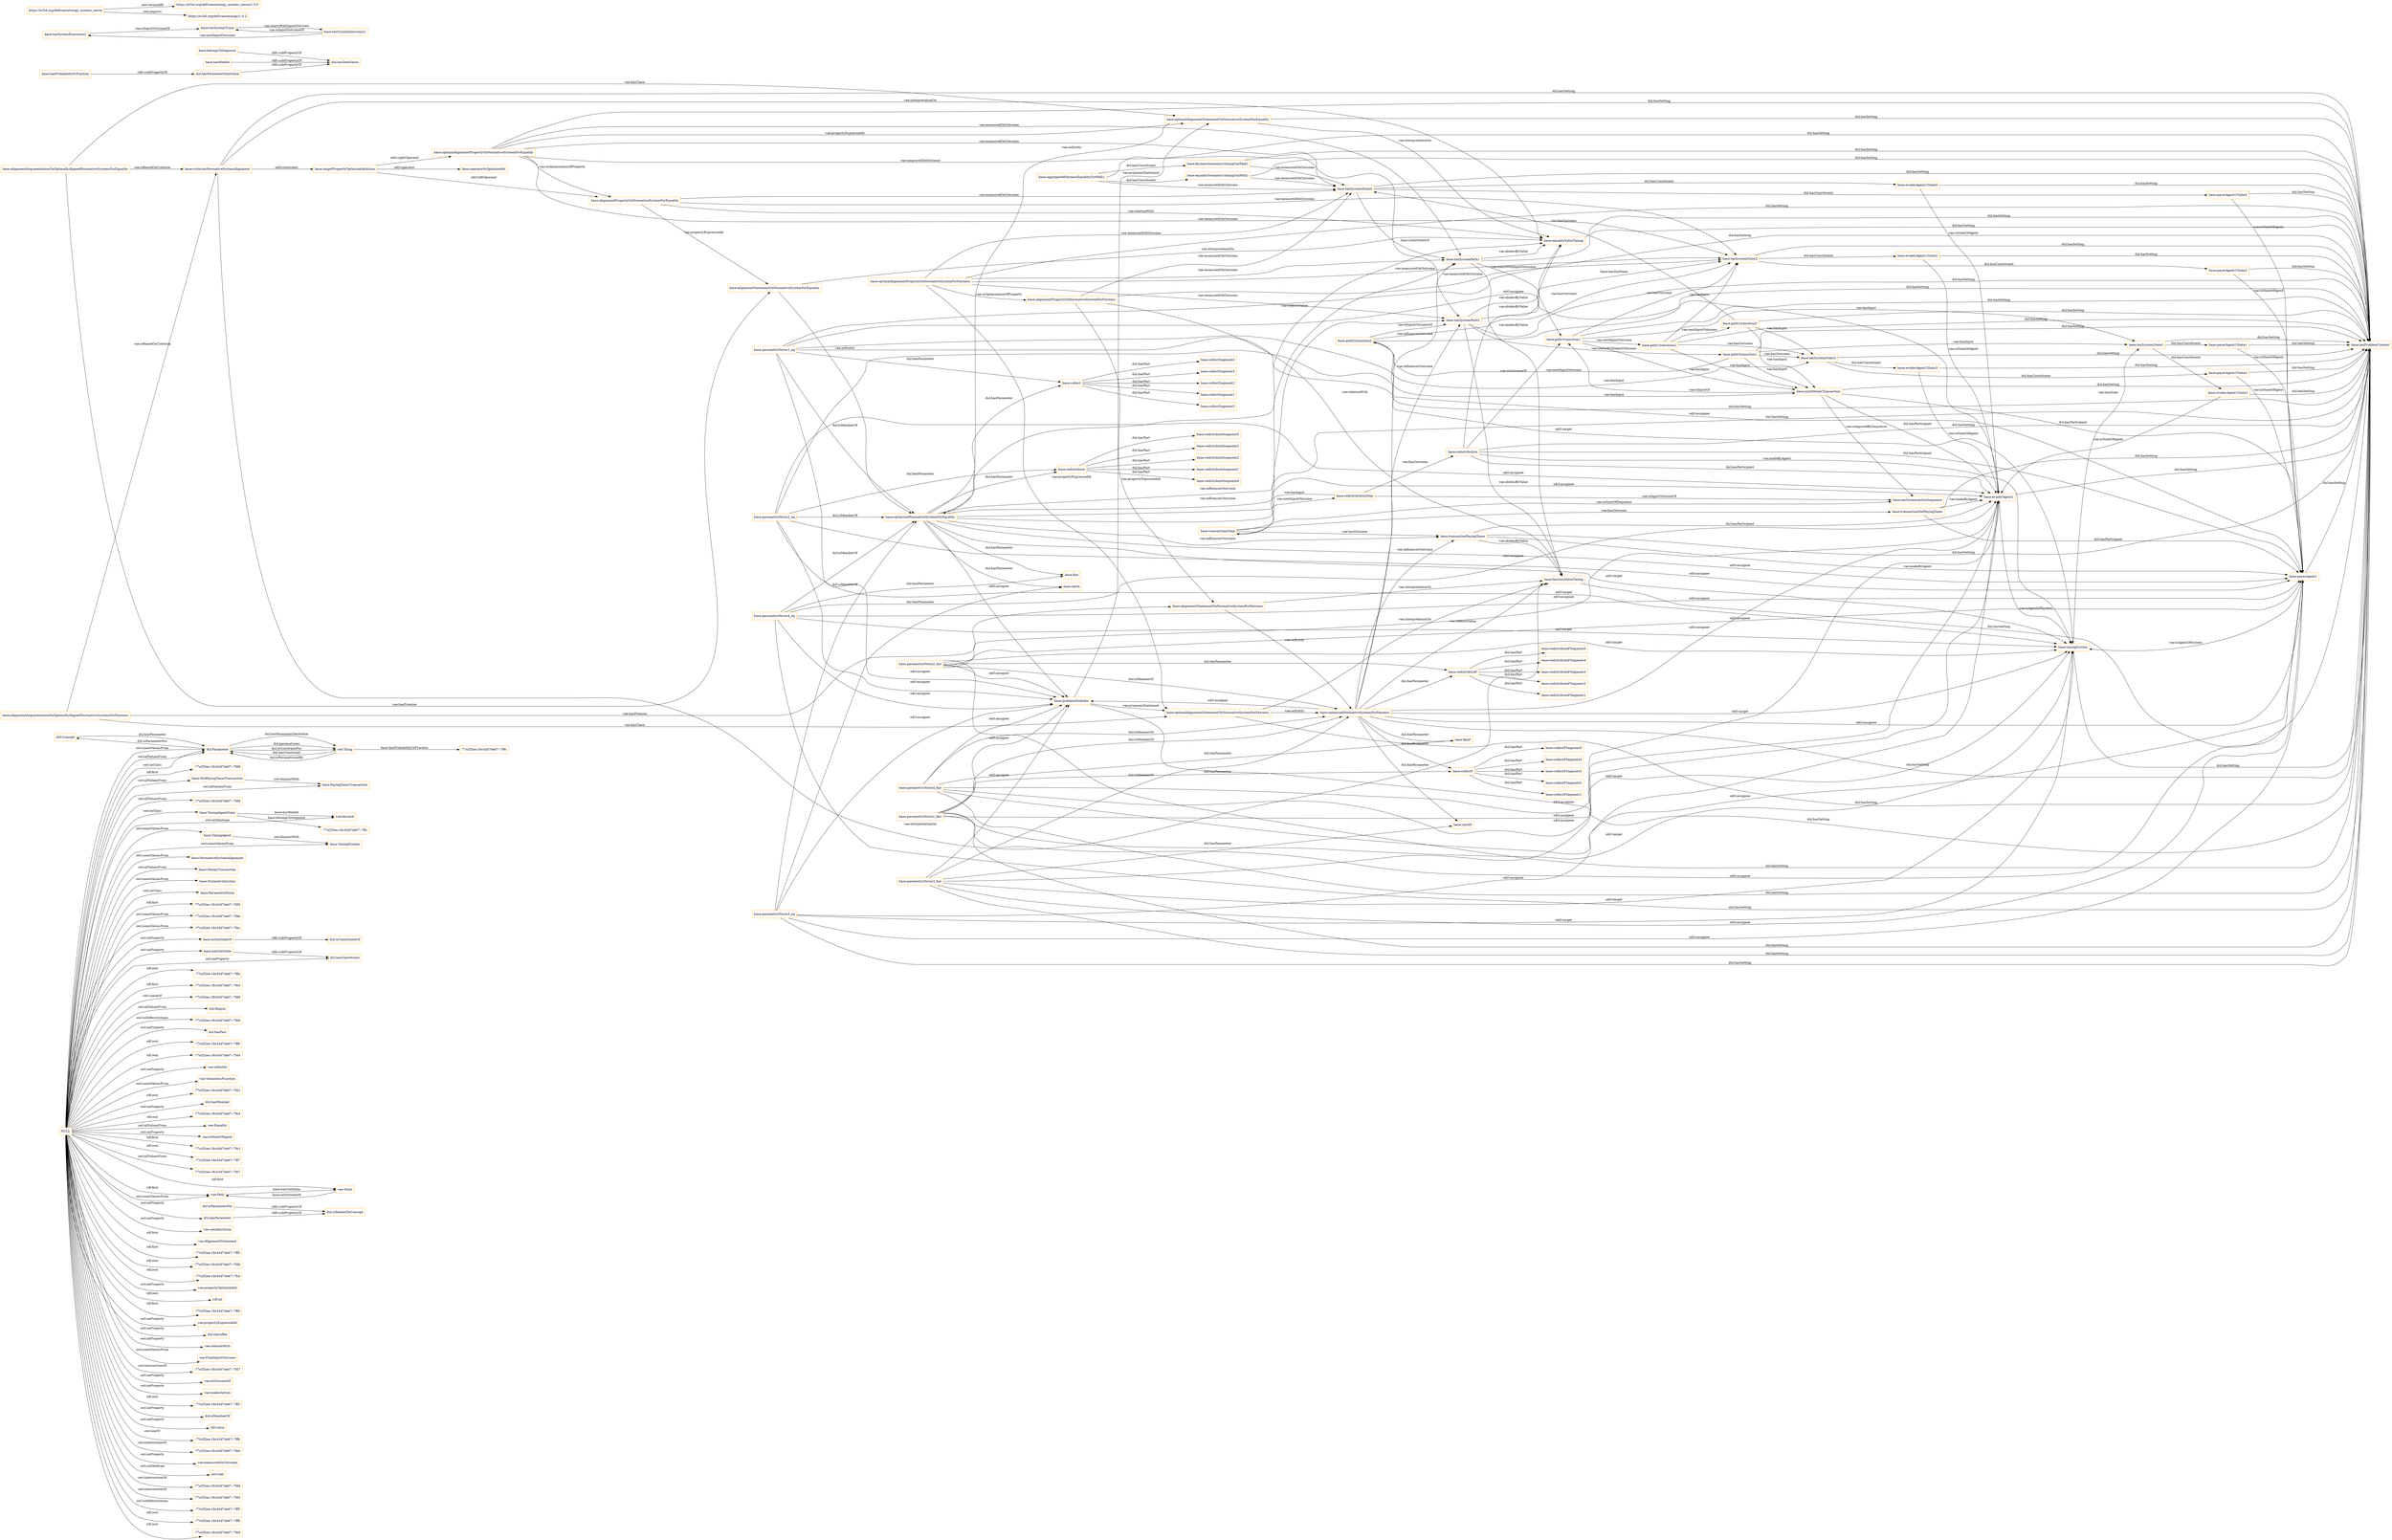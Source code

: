 digraph ar2dtool_diagram { 
rankdir=LR;
size="1501"
node [shape = rectangle, color="orange"]; "dul:Concept" "-77e2f2ee:18c43d7de67:-7fd8" "base:NotPayingTaxesTransaction" "-77e2f2ee:18c43d7de67:-7fd9" "base:TaxingAgentState" "base:TaxingAgent" "base:NormativeSystemAlignment" "base:MoneyTransaction" "dul:Parameter" "base:TaxingSystem" "base:PayingTaxesTransaction" "base:NormativeSystem" "base:ParametricNorm" "-77e2f2ee:18c43d7de67:-7fd5" "-77e2f2ee:18c43d7de67:-7fde" "-77e2f2ee:18c43d7de67:-7fec" ; /*classes style*/
	"base:aggregatedFairnessEqualityOutPath1" -> "base:taxSystemState4" [ label = "vae:measuredOnOutcome" ];
	"base:aggregatedFairnessEqualityOutPath1" -> "base:taxProblemContext" [ label = "dul:hasSetting" ];
	"base:aggregatedFairnessEqualityOutPath1" -> "base:fairnessSemanticsTaxingOutPath1" [ label = "dul:hasConstituent" ];
	"base:aggregatedFairnessEqualityOutPath1" -> "base:equalitySemanticsTaxingOutPath1" [ label = "dul:hasConstituent" ];
	"base:path1transition3" -> "base:taxSystemState4" [ label = "vae:hasOutcome" ];
	"base:path1transition3" -> "base:taxSystemState3" [ label = "vae:hasInput" ];
	"base:path1transition3" -> "base:jointMoneyTransaction" [ label = "vae:hasInput" ];
	"base:path1transition3" -> "base:taxProblemContext" [ label = "dul:hasSetting" ];
	"base:evaderAgent1State4" -> "base:evaderAgent1" [ label = "vae:isStateOfAgent" ];
	"base:evaderAgent1State4" -> "base:taxProblemContext" [ label = "dul:hasSetting" ];
	"base:payerAgent1State2" -> "base:payerAgent1" [ label = "vae:isStateOfAgent" ];
	"base:payerAgent1State2" -> "base:taxProblemContext" [ label = "dul:hasSetting" ];
	"base:taxSystemPath1" -> "base:path1transition1" [ label = "vae:startsWithInputOutcome" ];
	"base:taxSystemPath1" -> "base:fairnessValueTaxing" [ label = "vae:abidesByValue" ];
	"base:taxSystemPath1" -> "base:equalityValueTaxing" [ label = "vae:abidesByValue" ];
	"base:taxSystemPath1" -> "base:taxProblemContext" [ label = "dul:hasSetting" ];
	"base:parametricNorm1_eq" -> "base:taxingSystem" [ label = "odrl:target" ];
	"base:parametricNorm1_eq" -> "base:problemModeller" [ label = "odrl:assigner" ];
	"base:parametricNorm1_eq" -> "base:payerAgent1" [ label = "odrl:assignee" ];
	"base:parametricNorm1_eq" -> "base:evaderAgent1" [ label = "odrl:assignee" ];
	"base:parametricNorm1_eq" -> "base:optimizedNormativeSystemForEquality" [ label = "dul:isMemberOf" ];
	"base:parametricNorm1_eq" -> "base:taxProblemContext" [ label = "dul:hasSetting" ];
	"base:parametricNorm1_eq" -> "base:collect" [ label = "dul:hasParameter" ];
	"base:belongsToSegment" -> "dul:hasDataValue" [ label = "rdfs:subPropertyOf" ];
	"base:isOutStateOf" -> "dul:isConstituentOf" [ label = "rdfs:subPropertyOf" ];
	"base:hasWealth" -> "dul:hasDataValue" [ label = "rdfs:subPropertyOf" ];
	"base:taxSystemExecution2" -> "base:taxSystemTrace" [ label = "vae:isInputOutcomeOf" ];
	"dul:isParameterFor" -> "dul:isRelatedToConcept" [ label = "rdfs:subPropertyOf" ];
	"base:redistribute" -> "base:redistributeSegment5" [ label = "dul:hasPart" ];
	"base:redistribute" -> "base:redistributeSegment4" [ label = "dul:hasPart" ];
	"base:redistribute" -> "base:redistributeSegment3" [ label = "dul:hasPart" ];
	"base:redistribute" -> "base:redistributeSegment2" [ label = "dul:hasPart" ];
	"base:redistribute" -> "base:redistributeSegment1" [ label = "dul:hasPart" ];
	"base:TaxingAgent" -> "base:TaxingSystem" [ label = "owl:disjointWith" ];
	"base:hasProbabilityOrFraction" -> "dul:hasParameterDataValue" [ label = "rdfs:subPropertyOf" ];
	"base:equalityValueTaxing" -> "base:taxProblemContext" [ label = "dul:hasSetting" ];
	"base:alignmentStatementOnNormativeSystemForEquality" -> "base:optimizedNormativeSystemForEquality" [ label = "vae:onEntity" ];
	"base:alignmentStatementOnNormativeSystemForEquality" -> "base:equalityValueTaxing" [ label = "vae:interpretationOn" ];
	"base:alignmentStatementOnNormativeSystemForFairness" -> "base:optimizedNormativeSystemForFairness" [ label = "vae:onEntity" ];
	"base:alignmentStatementOnNormativeSystemForFairness" -> "base:fairnessValueTaxing" [ label = "vae:interpretationOn" ];
	"base:taxSystemState4" -> "base:taxSystemPath1" [ label = "base:isOutStateOf" ];
	"base:taxSystemState4" -> "base:taxProblemContext" [ label = "dul:hasSetting" ];
	"base:taxSystemState4" -> "base:payerAgent1State4" [ label = "dul:hasConstituent" ];
	"base:taxSystemState4" -> "base:evaderAgent1State4" [ label = "dul:hasConstituent" ];
	"base:path1transition2" -> "base:path1transition3" [ label = "vae:nextInputOutcome" ];
	"base:path1transition2" -> "base:taxSystemState3" [ label = "vae:hasOutcome" ];
	"base:path1transition2" -> "base:taxSystemState2" [ label = "vae:hasInput" ];
	"base:path1transition2" -> "base:jointMoneyTransaction" [ label = "vae:hasInput" ];
	"base:path1transition2" -> "base:taxProblemContext" [ label = "dul:hasSetting" ];
	"base:evaderAgent1State3" -> "base:evaderAgent1" [ label = "vae:isStateOfAgent" ];
	"base:evaderAgent1State3" -> "base:taxProblemContext" [ label = "dul:hasSetting" ];
	"base:payerAgent1State1" -> "base:payerAgent1" [ label = "vae:isStateOfAgent" ];
	"base:payerAgent1State1" -> "base:taxProblemContext" [ label = "dul:hasSetting" ];
	"base:optimalAlignmentStatementOnNormativeSystemForEquality" -> "base:optimizedNormativeSystemForEquality" [ label = "vae:onEntity" ];
	"base:optimalAlignmentStatementOnNormativeSystemForEquality" -> "base:equalityValueTaxing" [ label = "vae:interpretationOn" ];
	"base:optimalAlignmentStatementOnNormativeSystemForEquality" -> "base:taxProblemContext" [ label = "dul:hasSetting" ];
	"base:optimalAlignmentStatementOnNormativeSystemForFairness" -> "base:optimizedNormativeSystemForFairness" [ label = "vae:onEntity" ];
	"base:optimalAlignmentStatementOnNormativeSystemForFairness" -> "base:fairnessValueTaxing" [ label = "vae:interpretationOn" ];
	"base:optimalAlignmentStatementOnNormativeSystemForFairness" -> "base:taxProblemContext" [ label = "dul:hasSetting" ];
	"base:parametricNorm2_fair" -> "base:taxingSystem" [ label = "odrl:target" ];
	"base:parametricNorm2_fair" -> "base:problemModeller" [ label = "odrl:assigner" ];
	"base:parametricNorm2_fair" -> "base:payerAgent1" [ label = "odrl:assignee" ];
	"base:parametricNorm2_fair" -> "base:evaderAgent1" [ label = "odrl:assignee" ];
	"base:parametricNorm2_fair" -> "base:optimizedNormativeSystemForFairness" [ label = "dul:isMemberOf" ];
	"base:parametricNorm2_fair" -> "base:taxProblemContext" [ label = "dul:hasSetting" ];
	"base:parametricNorm2_fair" -> "base:redistributeF" [ label = "dul:hasParameter" ];
	"base:path2transition2" -> "base:taxSystemPath2" [ label = "vae:isInputOutcomeOf" ];
	"base:path2transition2" -> "base:taxSystemState2" [ label = "vae:hasOutcome" ];
	"base:path2transition2" -> "base:taxSystemState3" [ label = "vae:hasInput" ];
	"base:path2transition2" -> "base:jointMoneyTransaction" [ label = "vae:hasInput" ];
	"base:path2transition2" -> "base:taxProblemContext" [ label = "dul:hasSetting" ];
	"base:criterionNormativeSystemAlignment" -> "base:fairnessValueTaxing" [ label = "vae:interpretationOn" ];
	"base:criterionNormativeSystemAlignment" -> "base:equalityValueTaxing" [ label = "vae:interpretationOn" ];
	"base:criterionNormativeSystemAlignment" -> "base:targetPropertyOptimizedAtAction" [ label = "odrl:constraint" ];
	"base:criterionNormativeSystemAlignment" -> "base:taxProblemContext" [ label = "dul:hasSetting" ];
	"base:taxSystemExecution1" -> "base:taxSystemExecution2" [ label = "vae:nextInputOutcome" ];
	"base:taxSystemExecution1" -> "base:taxSystemTrace" [ label = "vae:isInputOutcomeOf" ];
	"base:parametricNorm1_fair" -> "base:taxingSystem" [ label = "odrl:target" ];
	"base:parametricNorm1_fair" -> "base:problemModeller" [ label = "odrl:assigner" ];
	"base:parametricNorm1_fair" -> "base:payerAgent1" [ label = "odrl:assignee" ];
	"base:parametricNorm1_fair" -> "base:evaderAgent1" [ label = "odrl:assignee" ];
	"base:parametricNorm1_fair" -> "base:optimizedNormativeSystemForFairness" [ label = "dul:isMemberOf" ];
	"base:parametricNorm1_fair" -> "base:taxProblemContext" [ label = "dul:hasSetting" ];
	"base:parametricNorm1_fair" -> "base:collectF" [ label = "dul:hasParameter" ];
	"base:jointMoneyTransaction" -> "base:path1transition1" [ label = "vae:isInputOf" ];
	"base:jointMoneyTransaction" -> "base:taxSystemActionSequence" [ label = "vae:composedBySequence" ];
	"base:jointMoneyTransaction" -> "base:taxProblemContext" [ label = "dul:hasSetting" ];
	"base:jointMoneyTransaction" -> "base:payerAgent1" [ label = "dul:hasParticipant" ];
	"base:jointMoneyTransaction" -> "base:evaderAgent1" [ label = "dul:hasParticipant" ];
	"base:taxSystemTrace" -> "base:taxSystemExecution1" [ label = "vae:startsWithInputOutcome" ];
	"base:problemModeller" -> "base:optimalAlignmentStatementOnNormativeSystemForFairness" [ label = "vae:proposesStatement" ];
	"base:problemModeller" -> "base:optimalAlignmentStatementOnNormativeSystemForEquality" [ label = "vae:proposesStatement" ];
	"base:problemModeller" -> "base:taxProblemContext" [ label = "dul:hasSetting" ];
	"base:transactionPayingTaxes" -> "base:payerAgent1" [ label = "vae:madeByAgent" ];
	"base:transactionPayingTaxes" -> "base:fairnessValueTaxing" [ label = "vae:abidesByValue" ];
	"base:transactionPayingTaxes" -> "base:taxProblemContext" [ label = "dul:hasSetting" ];
	"base:transactionPayingTaxes" -> "base:evaderAgent1" [ label = "dul:hasParticipant" ];
	"base:collectF" -> "base:collectFSegment5" [ label = "dul:hasPart" ];
	"base:collectF" -> "base:collectFSegment4" [ label = "dul:hasPart" ];
	"base:collectF" -> "base:collectFSegment3" [ label = "dul:hasPart" ];
	"base:collectF" -> "base:collectFSegment2" [ label = "dul:hasPart" ];
	"base:collectF" -> "base:collectFSegment1" [ label = "dul:hasPart" ];
	"https://w3id.org/def/vaeontology_montes_sierra" -> "https://w3id.org/def/vaeontology_montes_sierra/1.0.0" [ label = "owl:versionIRI" ];
	"https://w3id.org/def/vaeontology_montes_sierra" -> "https://w3id.org/def/vaeontology/1.0.2" [ label = "owl:imports" ];
	"base:redistribution" -> "base:taxingSystem" [ label = "vae:madeByAgent" ];
	"base:redistribution" -> "base:path1transition1" [ label = "vae:isOutcomeOf" ];
	"base:redistribution" -> "base:equalityValueTaxing" [ label = "vae:abidesByValue" ];
	"base:redistribution" -> "base:taxProblemContext" [ label = "dul:hasSetting" ];
	"base:redistribution" -> "base:payerAgent1" [ label = "dul:hasParticipant" ];
	"base:redistribution" -> "base:evaderAgent1" [ label = "dul:hasParticipant" ];
	"base:alignmentPropertyOnNormativeSystemForEquality" -> "base:equalityValueTaxing" [ label = "vae:relationWith" ];
	"base:alignmentPropertyOnNormativeSystemForEquality" -> "base:alignmentStatementOnNormativeSystemForEquality" [ label = "vae:propertyExpressedAt" ];
	"base:alignmentPropertyOnNormativeSystemForEquality" -> "base:taxSystemState4" [ label = "vae:measuredOnOutcome" ];
	"base:alignmentPropertyOnNormativeSystemForEquality" -> "base:taxSystemState2" [ label = "vae:measuredOnOutcome" ];
	"base:alignmentPropertyOnNormativeSystemForFairness" -> "base:fairnessValueTaxing" [ label = "vae:relationWith" ];
	"base:alignmentPropertyOnNormativeSystemForFairness" -> "base:alignmentStatementOnNormativeSystemForFairness" [ label = "vae:propertyExpressedAt" ];
	"base:alignmentPropertyOnNormativeSystemForFairness" -> "base:taxSystemState4" [ label = "vae:measuredOnOutcome" ];
	"base:alignmentPropertyOnNormativeSystemForFairness" -> "base:taxSystemState2" [ label = "vae:measuredOnOutcome" ];
	"base:taxSystemState3" -> "base:taxProblemContext" [ label = "dul:hasSetting" ];
	"base:taxSystemState3" -> "base:payerAgent1State3" [ label = "dul:hasConstituent" ];
	"base:taxSystemState3" -> "base:evaderAgent1State3" [ label = "dul:hasConstituent" ];
	"base:path1transition1" -> "base:path1transition2" [ label = "vae:nextInputOutcome" ];
	"base:path1transition1" -> "base:taxSystemState2" [ label = "vae:hasOutcome" ];
	"base:path1transition1" -> "base:taxSystemState1" [ label = "vae:hasInput" ];
	"base:path1transition1" -> "base:jointMoneyTransaction" [ label = "vae:hasInput" ];
	"base:path1transition1" -> "base:taxProblemContext" [ label = "dul:hasSetting" ];
	"base:evaderAgent1State2" -> "base:evaderAgent1" [ label = "vae:isStateOfAgent" ];
	"base:evaderAgent1State2" -> "base:taxProblemContext" [ label = "dul:hasSetting" ];
	"base:hasOutState" -> "dul:hasConstituent" [ label = "rdfs:subPropertyOf" ];
	"base:fairnessValueTaxing" -> "base:taxProblemContext" [ label = "dul:hasSetting" ];
	"base:parametricNorm4_fair" -> "base:taxingSystem" [ label = "odrl:target" ];
	"base:parametricNorm4_fair" -> "base:problemModeller" [ label = "odrl:assigner" ];
	"base:parametricNorm4_fair" -> "base:payerAgent1" [ label = "odrl:assignee" ];
	"base:parametricNorm4_fair" -> "base:evaderAgent1" [ label = "odrl:assignee" ];
	"base:parametricNorm4_fair" -> "base:optimizedNormativeSystemForFairness" [ label = "dul:isMemberOf" ];
	"base:parametricNorm4_fair" -> "base:taxProblemContext" [ label = "dul:hasSetting" ];
	"base:parametricNorm4_fair" -> "base:fineF" [ label = "dul:hasParameter" ];
	"base:alignmentArgumentationOnOptimallyAlignedNormativeSystemsForEquality" -> "base:criterionNormativeSystemAlignment" [ label = "vae:isBasedOnCriterion" ];
	"base:alignmentArgumentationOnOptimallyAlignedNormativeSystemsForEquality" -> "base:alignmentStatementOnNormativeSystemForEquality" [ label = "vae:hasPremise" ];
	"base:alignmentArgumentationOnOptimallyAlignedNormativeSystemsForEquality" -> "base:optimalAlignmentStatementOnNormativeSystemForEquality" [ label = "vae:hasClaim" ];
	"base:alignmentArgumentationOnOptimallyAlignedNormativeSystemsForFairness" -> "base:criterionNormativeSystemAlignment" [ label = "vae:isBasedOnCriterion" ];
	"base:alignmentArgumentationOnOptimallyAlignedNormativeSystemsForFairness" -> "base:alignmentStatementOnNormativeSystemForFairness" [ label = "vae:hasPremise" ];
	"base:alignmentArgumentationOnOptimallyAlignedNormativeSystemsForFairness" -> "base:optimalAlignmentStatementOnNormativeSystemForFairness" [ label = "vae:hasClaim" ];
	"base:taxingSystem" -> "base:taxSystemState1" [ label = "vae:hasState" ];
	"base:taxingSystem" -> "base:taxProblemContext" [ label = "dul:hasSetting" ];
	"base:path2transition1" -> "base:path2transition2" [ label = "vae:nextInputOutcome" ];
	"base:path2transition1" -> "base:taxSystemState3" [ label = "vae:hasOutcome" ];
	"base:path2transition1" -> "base:taxSystemState1" [ label = "vae:hasInput" ];
	"base:path2transition1" -> "base:jointMoneyTransaction" [ label = "vae:hasInput" ];
	"base:path2transition1" -> "base:taxProblemContext" [ label = "dul:hasSetting" ];
	"base:targetPropertyOptimizedAtAction" -> "base:optimalAlignmentPropertyOnNormativeSystemForEquality" [ label = "odrl:rightOperand" ];
	"base:targetPropertyOptimizedAtAction" -> "base:operatorIsOptimizedAt" [ label = "odrl:operator" ];
	"base:targetPropertyOptimizedAtAction" -> "base:alignmentPropertyOnNormativeSystemForEquality" [ label = "odrl:leftOperand" ];
	"base:parametricNorm3_fair" -> "base:taxingSystem" [ label = "odrl:target" ];
	"base:parametricNorm3_fair" -> "base:problemModeller" [ label = "odrl:assigner" ];
	"base:parametricNorm3_fair" -> "base:payerAgent1" [ label = "odrl:assignee" ];
	"base:parametricNorm3_fair" -> "base:evaderAgent1" [ label = "odrl:assignee" ];
	"base:parametricNorm3_fair" -> "base:optimizedNormativeSystemForFairness" [ label = "dul:isMemberOf" ];
	"base:parametricNorm3_fair" -> "base:taxProblemContext" [ label = "dul:hasSetting" ];
	"base:parametricNorm3_fair" -> "base:catchF" [ label = "dul:hasParameter" ];
	"base:payerAgent1" -> "base:taxingSystem" [ label = "vae:isAgentOfSystem" ];
	"base:payerAgent1" -> "base:taxProblemContext" [ label = "dul:hasSetting" ];
	"base:collect" -> "base:collectSegment5" [ label = "dul:hasPart" ];
	"base:collect" -> "base:collectSegment4" [ label = "dul:hasPart" ];
	"base:collect" -> "base:collectSegment3" [ label = "dul:hasPart" ];
	"base:collect" -> "base:collectSegment2" [ label = "dul:hasPart" ];
	"base:collect" -> "base:collectSegment1" [ label = "dul:hasPart" ];
	"base:evaderAgent1" -> "base:taxingSystem" [ label = "vae:isAgentOfSystem" ];
	"base:evaderAgent1" -> "base:taxProblemContext" [ label = "dul:hasSetting" ];
	"base:transactionsStep" -> "base:redistributionStep" [ label = "vae:nextInputOutcome" ];
	"base:transactionsStep" -> "base:taxSystemActionSequence" [ label = "vae:isStartOfSequence" ];
	"base:transactionsStep" -> "base:transactionPayingTaxes" [ label = "vae:hasOutcome" ];
	"base:transactionsStep" -> "base:transactionNotPayingTaxes" [ label = "vae:hasOutcome" ];
	"base:equalitySemanticsTaxingOutPath1" -> "base:taxSystemState4" [ label = "vae:measuredOnOutcome" ];
	"base:equalitySemanticsTaxingOutPath1" -> "base:taxProblemContext" [ label = "dul:hasSetting" ];
	"base:taxSystemState2" -> "base:taxProblemContext" [ label = "dul:hasSetting" ];
	"base:taxSystemState2" -> "base:payerAgent1State2" [ label = "dul:hasConstituent" ];
	"base:taxSystemState2" -> "base:evaderAgent1State2" [ label = "dul:hasConstituent" ];
	"base:optimizedNormativeSystemForEquality" -> "base:transactionPayingTaxes" [ label = "vae:influencesOutcome" ];
	"base:optimizedNormativeSystemForEquality" -> "base:problemModeller" [ label = "odrl:assigner" ];
	"base:optimizedNormativeSystemForEquality" -> "base:collect" [ label = "dul:hasParameter" ];
	"base:optimizedNormativeSystemForEquality" -> "base:fine" [ label = "dul:hasParameter" ];
	"base:optimizedNormativeSystemForEquality" -> "base:taxSystemPath1" [ label = "vae:influencesOutcome" ];
	"base:optimizedNormativeSystemForEquality" -> "base:taxProblemContext" [ label = "dul:hasSetting" ];
	"base:optimizedNormativeSystemForEquality" -> "base:taxSystemPath2" [ label = "vae:influencesOutcome" ];
	"base:optimizedNormativeSystemForEquality" -> "base:redistribute" [ label = "dul:hasParameter" ];
	"base:optimizedNormativeSystemForEquality" -> "base:catch" [ label = "dul:hasParameter" ];
	"base:optimizedNormativeSystemForEquality" -> "base:payerAgent1" [ label = "odrl:assignee" ];
	"base:optimizedNormativeSystemForEquality" -> "base:evaderAgent1" [ label = "odrl:assignee" ];
	"base:optimizedNormativeSystemForEquality" -> "base:equalityValueTaxing" [ label = "vae:reflectsValue" ];
	"base:optimizedNormativeSystemForEquality" -> "base:taxingSystem" [ label = "odrl:target" ];
	"base:redistributionStep" -> "base:taxSystemActionSequence" [ label = "vae:isInputOutcomeOf" ];
	"base:redistributionStep" -> "base:redistribution" [ label = "vae:hasOutcome" ];
	"base:redistributionStep" -> "base:transactionsStep" [ label = "vae:hasInput" ];
	"base:optimizedNormativeSystemForFairness" -> "base:problemModeller" [ label = "odrl:assigner" ];
	"base:optimizedNormativeSystemForFairness" -> "base:taxingSystem" [ label = "odrl:target" ];
	"base:optimizedNormativeSystemForFairness" -> "base:redistributeF" [ label = "dul:hasParameter" ];
	"base:optimizedNormativeSystemForFairness" -> "base:taxSystemPath2" [ label = "vae:influencesOutcome" ];
	"base:optimizedNormativeSystemForFairness" -> "base:taxSystemPath1" [ label = "vae:influencesOutcome" ];
	"base:optimizedNormativeSystemForFairness" -> "base:fairnessValueTaxing" [ label = "vae:reflectsValue" ];
	"base:optimizedNormativeSystemForFairness" -> "base:payerAgent1" [ label = "odrl:assignee" ];
	"base:optimizedNormativeSystemForFairness" -> "base:catchF" [ label = "dul:hasParameter" ];
	"base:optimizedNormativeSystemForFairness" -> "base:collectF" [ label = "dul:hasParameter" ];
	"base:optimizedNormativeSystemForFairness" -> "base:taxProblemContext" [ label = "dul:hasSetting" ];
	"base:optimizedNormativeSystemForFairness" -> "base:fineF" [ label = "dul:hasParameter" ];
	"base:optimizedNormativeSystemForFairness" -> "base:transactionPayingTaxes" [ label = "vae:influencesOutcome" ];
	"base:optimizedNormativeSystemForFairness" -> "base:evaderAgent1" [ label = "odrl:assignee" ];
	"base:evaderAgent1State1" -> "base:evaderAgent1" [ label = "vae:isStateOfAgent" ];
	"base:evaderAgent1State1" -> "base:taxProblemContext" [ label = "dul:hasSetting" ];
	"NULL" -> "-77e2f2ee:18c43d7de67:-7ffa" [ label = "rdf:rest" ];
	"NULL" -> "-77e2f2ee:18c43d7de67:-7fe5" [ label = "rdf:first" ];
	"NULL" -> "-77e2f2ee:18c43d7de67:-7fd6" [ label = "owl:unionOf" ];
	"NULL" -> "dul:Region" [ label = "owl:allValuesFrom" ];
	"NULL" -> "-77e2f2ee:18c43d7de67:-7fe6" [ label = "owl:withRestrictions" ];
	"NULL" -> "dul:hasPart" [ label = "owl:onProperty" ];
	"NULL" -> "-77e2f2ee:18c43d7de67:-7ff9" [ label = "rdf:rest" ];
	"NULL" -> "base:NormativeSystemAlignment" [ label = "owl:someValuesFrom" ];
	"NULL" -> "base:MoneyTransaction" [ label = "owl:allValuesFrom" ];
	"NULL" -> "base:NotPayingTaxesTransaction" [ label = "owl:allValuesFrom" ];
	"NULL" -> "-77e2f2ee:18c43d7de67:-7fd4" [ label = "rdf:rest" ];
	"NULL" -> "vae:onEntity" [ label = "owl:onProperty" ];
	"NULL" -> "dul:hasConstituent" [ label = "owl:onProperty" ];
	"NULL" -> "vae:SemanticsFunction" [ label = "owl:someValuesFrom" ];
	"NULL" -> "-77e2f2ee:18c43d7de67:-7fd1" [ label = "rdf:rest" ];
	"NULL" -> "dul:hasMember" [ label = "owl:onProperty" ];
	"NULL" -> "-77e2f2ee:18c43d7de67:-7fe4" [ label = "rdf:rest" ];
	"NULL" -> "vae:Equality" [ label = "owl:allValuesFrom" ];
	"NULL" -> "-77e2f2ee:18c43d7de67:-7fd8" [ label = "rdf:first" ];
	"NULL" -> "vae:isStateOfAgent" [ label = "owl:onProperty" ];
	"NULL" -> "base:TaxingSystem" [ label = "owl:someValuesFrom" ];
	"NULL" -> "base:isOutStateOf" [ label = "owl:onProperty" ];
	"NULL" -> "-77e2f2ee:18c43d7de67:-7fe3" [ label = "rdf:first" ];
	"NULL" -> "-77e2f2ee:18c43d7de67:-7ff7" [ label = "rdf:rest" ];
	"NULL" -> "-77e2f2ee:18c43d7de67:-7fe7" [ label = "owl:allValuesFrom" ];
	"NULL" -> "vae:Path" [ label = "rdf:first" ];
	"NULL" -> "dul:hasParameter" [ label = "owl:onProperty" ];
	"NULL" -> "dul:Parameter" [ label = "owl:someValuesFrom" ];
	"NULL" -> "xsd:decimal" [ label = "owl:onDatatype" ];
	"NULL" -> "vae:satisfiesNorm" [ label = "owl:onProperty" ];
	"NULL" -> "base:NormativeSystem" [ label = "owl:someValuesFrom" ];
	"NULL" -> "base:hasOutState" [ label = "owl:onProperty" ];
	"NULL" -> "vae:AlignmentStatement" [ label = "rdf:first" ];
	"NULL" -> "-77e2f2ee:18c43d7de67:-7ff2" [ label = "rdf:first" ];
	"NULL" -> "-77e2f2ee:18c43d7de67:-7fdb" [ label = "rdf:rest" ];
	"NULL" -> "-77e2f2ee:18c43d7de67:-7fd9" [ label = "owl:allValuesFrom" ];
	"NULL" -> "-77e2f2ee:18c43d7de67:-7fcf" [ label = "rdf:rest" ];
	"NULL" -> "base:TaxingAgent" [ label = "owl:someValuesFrom" ];
	"NULL" -> "vae:propertyOptimizedAt" [ label = "owl:onProperty" ];
	"NULL" -> "rdf:nil" [ label = "rdf:rest" ];
	"NULL" -> "-77e2f2ee:18c43d7de67:-7ff4" [ label = "rdf:first" ];
	"NULL" -> "vae:propertyExpressedAt" [ label = "owl:onProperty" ];
	"NULL" -> "dul:classifies" [ label = "owl:onProperty" ];
	"NULL" -> "vae:relationWith" [ label = "owl:onProperty" ];
	"NULL" -> "vae:FinalInputOutcome" [ label = "owl:someValuesFrom" ];
	"NULL" -> "-77e2f2ee:18c43d7de67:-7fd7" [ label = "owl:intersectionOf" ];
	"NULL" -> "vae:isOutcomeOf" [ label = "owl:onProperty" ];
	"NULL" -> "vae:makesAction" [ label = "owl:onProperty" ];
	"NULL" -> "-77e2f2ee:18c43d7de67:-7fde" [ label = "owl:someValuesFrom" ];
	"NULL" -> "-77e2f2ee:18c43d7de67:-7ff3" [ label = "rdf:rest" ];
	"NULL" -> "base:ParametricNorm" [ label = "owl:onClass" ];
	"NULL" -> "dul:isMemberOf" [ label = "owl:onProperty" ];
	"NULL" -> "-77e2f2ee:18c43d7de67:-7fd5" [ label = "rdf:first" ];
	"NULL" -> "base:TaxingAgentState" [ label = "owl:onClass" ];
	"NULL" -> "rdf:value" [ label = "owl:onProperty" ];
	"NULL" -> "dul:Parameter" [ label = "owl:allValuesFrom" ];
	"NULL" -> "-77e2f2ee:18c43d7de67:-7ffb" [ label = "owl:oneOf" ];
	"NULL" -> "-77e2f2ee:18c43d7de67:-7feb" [ label = "owl:intersectionOf" ];
	"NULL" -> "vae:measuredOnOutcome" [ label = "owl:onProperty" ];
	"NULL" -> "owl:real" [ label = "owl:onDatatype" ];
	"NULL" -> "-77e2f2ee:18c43d7de67:-7fdd" [ label = "owl:intersectionOf" ];
	"NULL" -> "-77e2f2ee:18c43d7de67:-7fec" [ label = "owl:someValuesFrom" ];
	"NULL" -> "base:PayingTaxesTransaction" [ label = "owl:allValuesFrom" ];
	"NULL" -> "-77e2f2ee:18c43d7de67:-7fd3" [ label = "owl:intersectionOf" ];
	"NULL" -> "-77e2f2ee:18c43d7de67:-7ff5" [ label = "owl:withRestrictions" ];
	"NULL" -> "dul:Parameter" [ label = "owl:onClass" ];
	"NULL" -> "vae:Path" [ label = "owl:someValuesFrom" ];
	"NULL" -> "vae:State" [ label = "rdf:first" ];
	"NULL" -> "-77e2f2ee:18c43d7de67:-7ff8" [ label = "rdf:rest" ];
	"NULL" -> "-77e2f2ee:18c43d7de67:-7fe9" [ label = "rdf:rest" ];
	"base:fairnessSemanticsTaxingOutPath1" -> "base:taxSystemState4" [ label = "vae:measuredOnOutcome" ];
	"base:fairnessSemanticsTaxingOutPath1" -> "base:taxProblemContext" [ label = "dul:hasSetting" ];
	"base:redistributeF" -> "base:redistributeFSegment5" [ label = "dul:hasPart" ];
	"base:redistributeF" -> "base:redistributeFSegment4" [ label = "dul:hasPart" ];
	"base:redistributeF" -> "base:redistributeFSegment3" [ label = "dul:hasPart" ];
	"base:redistributeF" -> "base:redistributeFSegment2" [ label = "dul:hasPart" ];
	"base:redistributeF" -> "base:redistributeFSegment1" [ label = "dul:hasPart" ];
	"base:payerAgent1State4" -> "base:payerAgent1" [ label = "vae:isStateOfAgent" ];
	"base:payerAgent1State4" -> "base:taxProblemContext" [ label = "dul:hasSetting" ];
	"base:taxSystemState1" -> "base:taxProblemContext" [ label = "dul:hasSetting" ];
	"base:taxSystemState1" -> "base:payerAgent1State1" [ label = "dul:hasConstituent" ];
	"base:taxSystemState1" -> "base:evaderAgent1State1" [ label = "dul:hasConstituent" ];
	"base:transactionNotPayingTaxes" -> "base:evaderAgent1" [ label = "vae:madeByAgent" ];
	"base:transactionNotPayingTaxes" -> "base:taxProblemContext" [ label = "dul:hasSetting" ];
	"base:transactionNotPayingTaxes" -> "base:payerAgent1" [ label = "dul:hasParticipant" ];
	"base:parametricNorm4_eq" -> "base:taxingSystem" [ label = "odrl:target" ];
	"base:parametricNorm4_eq" -> "base:problemModeller" [ label = "odrl:assigner" ];
	"base:parametricNorm4_eq" -> "base:payerAgent1" [ label = "odrl:assignee" ];
	"base:parametricNorm4_eq" -> "base:evaderAgent1" [ label = "odrl:assignee" ];
	"base:parametricNorm4_eq" -> "base:optimizedNormativeSystemForEquality" [ label = "dul:isMemberOf" ];
	"base:parametricNorm4_eq" -> "base:taxProblemContext" [ label = "dul:hasSetting" ];
	"base:parametricNorm4_eq" -> "base:fine" [ label = "dul:hasParameter" ];
	"base:optimalAlignmentPropertyOnNormativeSystemForEquality" -> "base:optimalAlignmentStatementOnNormativeSystemForEquality" [ label = "vae:propertyExpressedAt" ];
	"base:optimalAlignmentPropertyOnNormativeSystemForEquality" -> "base:taxSystemPath2" [ label = "vae:measuredOnOutcome" ];
	"base:optimalAlignmentPropertyOnNormativeSystemForEquality" -> "base:taxSystemPath1" [ label = "vae:measuredOnOutcome" ];
	"base:optimalAlignmentPropertyOnNormativeSystemForEquality" -> "base:taxSystemState4" [ label = "vae:measuredOnOutcome" ];
	"base:optimalAlignmentPropertyOnNormativeSystemForEquality" -> "base:taxSystemState2" [ label = "vae:measuredOnOutcome" ];
	"base:optimalAlignmentPropertyOnNormativeSystemForEquality" -> "base:alignmentPropertyOnNormativeSystemForEquality" [ label = "vae:isOptimizationOfProperty" ];
	"base:optimalAlignmentPropertyOnNormativeSystemForEquality" -> "base:taxProblemContext" [ label = "dul:hasSetting" ];
	"base:optimalAlignmentPropertyOnNormativeSystemForFairness" -> "base:taxSystemPath2" [ label = "vae:measuredOnOutcome" ];
	"base:optimalAlignmentPropertyOnNormativeSystemForFairness" -> "base:taxSystemState2" [ label = "vae:measuredOnOutcome" ];
	"base:optimalAlignmentPropertyOnNormativeSystemForFairness" -> "base:alignmentPropertyOnNormativeSystemForFairness" [ label = "vae:isOptimizationOfProperty" ];
	"base:optimalAlignmentPropertyOnNormativeSystemForFairness" -> "base:taxSystemPath1" [ label = "vae:measuredOnOutcome" ];
	"base:optimalAlignmentPropertyOnNormativeSystemForFairness" -> "base:taxSystemState4" [ label = "vae:measuredOnOutcome" ];
	"base:optimalAlignmentPropertyOnNormativeSystemForFairness" -> "base:optimalAlignmentStatementOnNormativeSystemForFairness" [ label = "vae:propertyExpressedAt" ];
	"base:optimalAlignmentPropertyOnNormativeSystemForFairness" -> "base:taxProblemContext" [ label = "dul:hasSetting" ];
	"base:NotPayingTaxesTransaction" -> "base:PayingTaxesTransaction" [ label = "owl:disjointWith" ];
	"base:parametricNorm3_eq" -> "base:taxingSystem" [ label = "odrl:target" ];
	"base:parametricNorm3_eq" -> "base:problemModeller" [ label = "odrl:assigner" ];
	"base:parametricNorm3_eq" -> "base:payerAgent1" [ label = "odrl:assignee" ];
	"base:parametricNorm3_eq" -> "base:evaderAgent1" [ label = "odrl:assignee" ];
	"base:parametricNorm3_eq" -> "base:optimizedNormativeSystemForEquality" [ label = "dul:isMemberOf" ];
	"base:parametricNorm3_eq" -> "base:taxProblemContext" [ label = "dul:hasSetting" ];
	"base:parametricNorm3_eq" -> "base:catch" [ label = "dul:hasParameter" ];
	"base:payerAgent1State3" -> "base:payerAgent1" [ label = "vae:isStateOfAgent" ];
	"base:payerAgent1State3" -> "base:taxProblemContext" [ label = "dul:hasSetting" ];
	"base:taxSystemPath2" -> "base:taxSystemState2" [ label = "base:hasOutState" ];
	"base:taxSystemPath2" -> "base:path2transition1" [ label = "vae:startsWithInputOutcome" ];
	"base:taxSystemPath2" -> "base:fairnessValueTaxing" [ label = "vae:abidesByValue" ];
	"base:taxSystemPath2" -> "base:equalityValueTaxing" [ label = "vae:abidesByValue" ];
	"base:taxSystemPath2" -> "base:taxProblemContext" [ label = "dul:hasSetting" ];
	"dul:hasParameter" -> "dul:isRelatedToConcept" [ label = "rdfs:subPropertyOf" ];
	"dul:hasParameterDataValue" -> "dul:hasDataValue" [ label = "rdfs:subPropertyOf" ];
	"base:parametricNorm2_eq" -> "base:taxingSystem" [ label = "odrl:target" ];
	"base:parametricNorm2_eq" -> "base:problemModeller" [ label = "odrl:assigner" ];
	"base:parametricNorm2_eq" -> "base:payerAgent1" [ label = "odrl:assignee" ];
	"base:parametricNorm2_eq" -> "base:evaderAgent1" [ label = "odrl:assignee" ];
	"base:parametricNorm2_eq" -> "base:optimizedNormativeSystemForEquality" [ label = "dul:isMemberOf" ];
	"base:parametricNorm2_eq" -> "base:taxProblemContext" [ label = "dul:hasSetting" ];
	"base:parametricNorm2_eq" -> "base:redistribute" [ label = "dul:hasParameter" ];
	"dul:Parameter" -> "owl:Thing" [ label = "dul:hasParameterDataValue" ];
	"dul:Parameter" -> "owl:Thing" [ label = "dul:parametrizes" ];
	"owl:Thing" -> "-77e2f2ee:18c43d7de67:-7ff6" [ label = "base:hasProbabilityOrFraction" ];
	"base:TaxingAgentState" -> "xsd:decimal" [ label = "base:hasWealth" ];
	"dul:Parameter" -> "dul:Concept" [ label = "dul:isParameterFor" ];
	"dul:Parameter" -> "owl:Thing" [ label = "dul:isConstraintFor" ];
	"owl:Thing" -> "dul:Parameter" [ label = "dul:hasConstraint" ];
	"base:TaxingAgentState" -> "-77e2f2ee:18c43d7de67:-7ffc" [ label = "base:belongsToSegment" ];
	"owl:Thing" -> "dul:Parameter" [ label = "dul:isParametrizedBy" ];
	"dul:Concept" -> "dul:Parameter" [ label = "dul:hasParameter" ];
	"vae:Path" -> "vae:State" [ label = "base:hasOutState" ];
	"vae:State" -> "vae:Path" [ label = "base:isOutStateOf" ];

}
